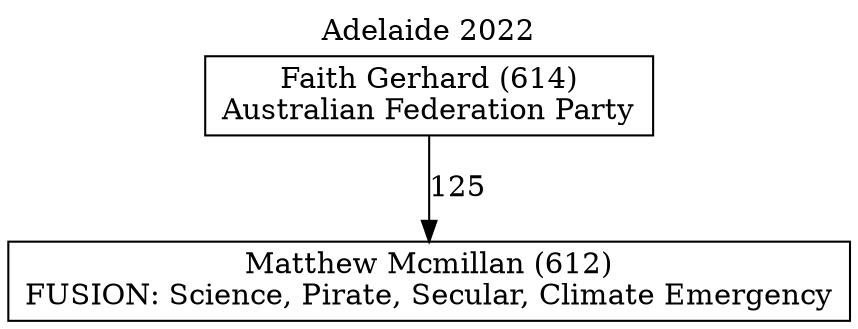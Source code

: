 // House preference flow
digraph "Matthew Mcmillan (612)_Adelaide_2022" {
	graph [label="Adelaide 2022" labelloc=t mclimit=10]
	node [shape=box]
	"Matthew Mcmillan (612)" [label="Matthew Mcmillan (612)
FUSION: Science, Pirate, Secular, Climate Emergency"]
	"Faith Gerhard (614)" [label="Faith Gerhard (614)
Australian Federation Party"]
	"Faith Gerhard (614)" -> "Matthew Mcmillan (612)" [label=125]
}
